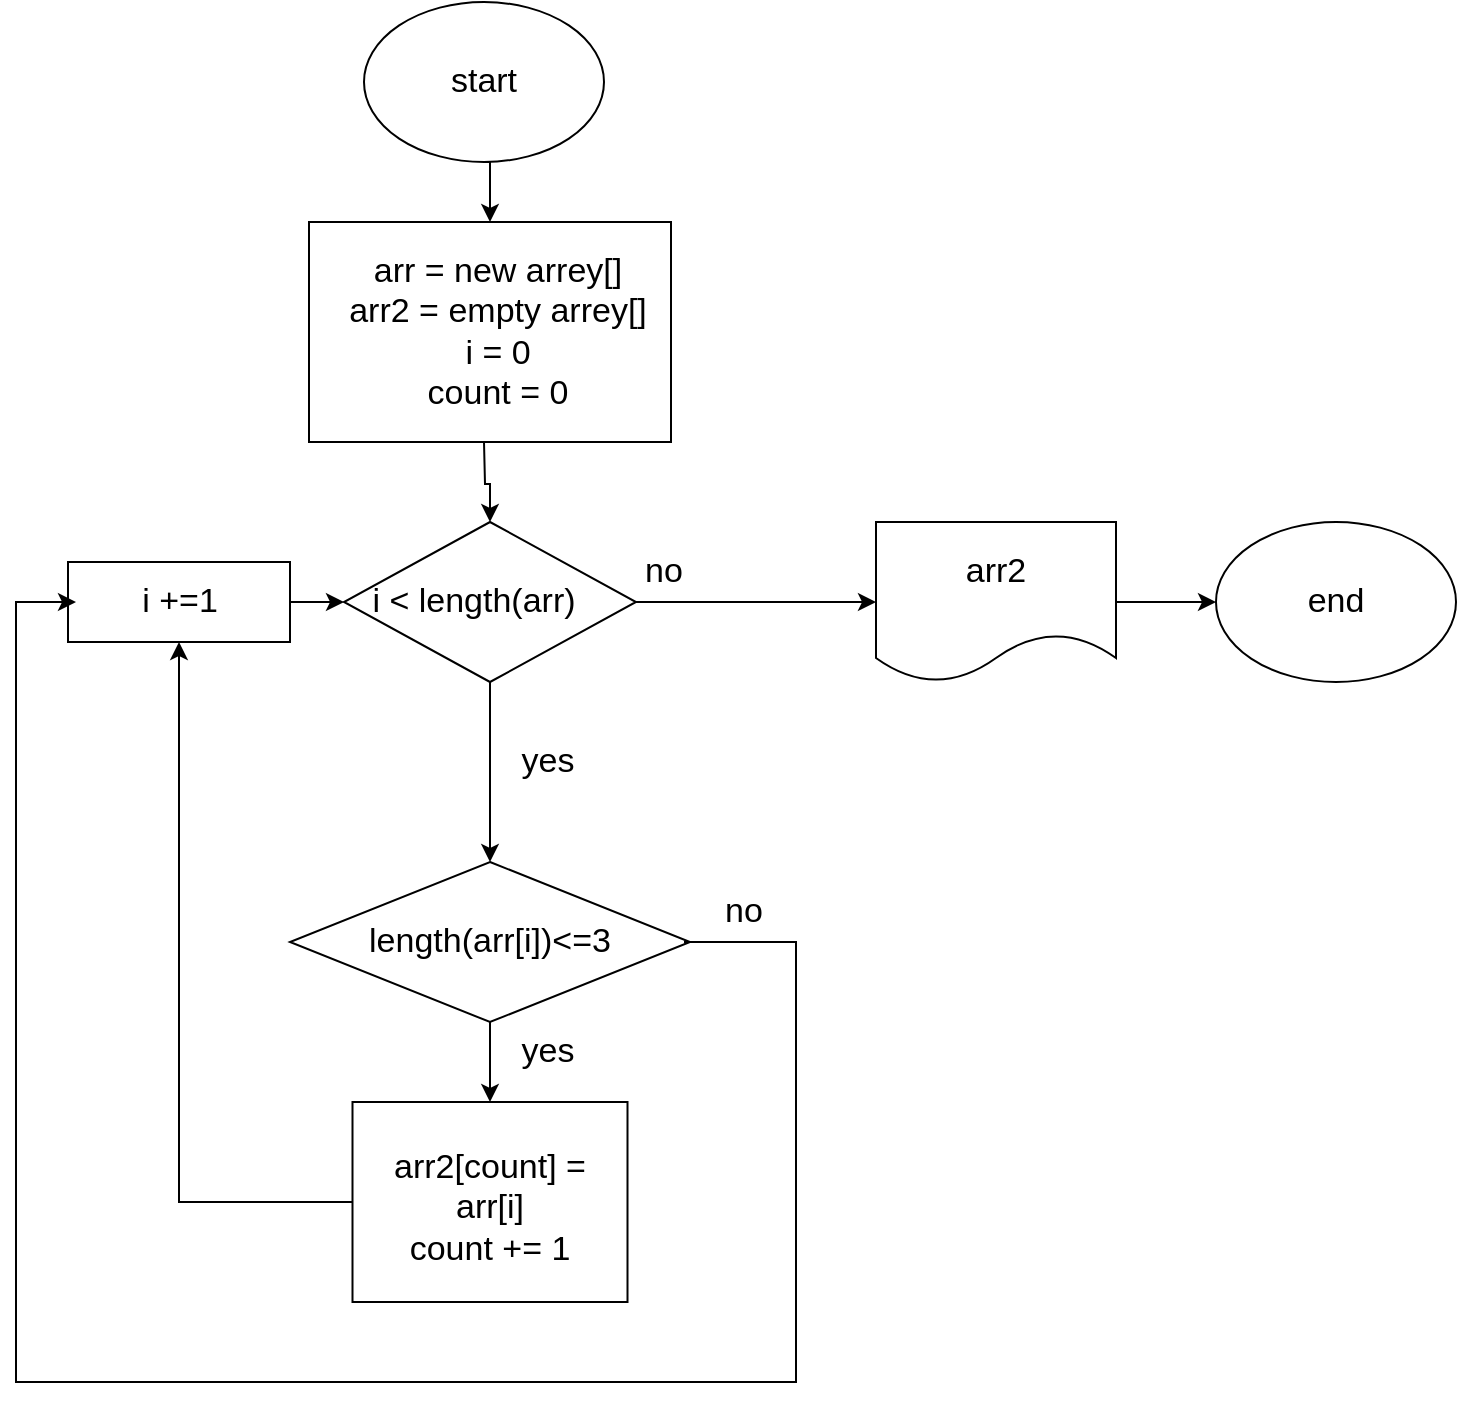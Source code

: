 <mxfile version="20.0.1" type="device"><diagram id="MmW9Iy-F0xTmPHoFeSpM" name="Page-1"><mxGraphModel dx="1422" dy="914" grid="1" gridSize="10" guides="1" tooltips="1" connect="1" arrows="1" fold="1" page="1" pageScale="1" pageWidth="827" pageHeight="1169" math="0" shadow="0"><root><mxCell id="0"/><mxCell id="1" parent="0"/><mxCell id="-zjAnc3kuDc8J5XfGZkn-8" style="edgeStyle=orthogonalEdgeStyle;rounded=0;orthogonalLoop=1;jettySize=auto;html=1;exitX=0.5;exitY=1;exitDx=0;exitDy=0;entryX=0.5;entryY=0;entryDx=0;entryDy=0;fontSize=17;" parent="1" source="-zjAnc3kuDc8J5XfGZkn-1" target="-zjAnc3kuDc8J5XfGZkn-3" edge="1"><mxGeometry relative="1" as="geometry"/></mxCell><mxCell id="-zjAnc3kuDc8J5XfGZkn-1" value="" style="ellipse;whiteSpace=wrap;html=1;" parent="1" vertex="1"><mxGeometry x="224" y="10" width="120" height="80" as="geometry"/></mxCell><mxCell id="-zjAnc3kuDc8J5XfGZkn-2" value="start" style="text;html=1;strokeColor=none;fillColor=none;align=center;verticalAlign=middle;whiteSpace=wrap;rounded=0;fontSize=17;" parent="1" vertex="1"><mxGeometry x="244" y="32.5" width="80" height="35" as="geometry"/></mxCell><mxCell id="-zjAnc3kuDc8J5XfGZkn-3" value="" style="rounded=0;whiteSpace=wrap;html=1;fontSize=17;" parent="1" vertex="1"><mxGeometry x="196.5" y="120" width="181" height="110" as="geometry"/></mxCell><mxCell id="-zjAnc3kuDc8J5XfGZkn-12" style="edgeStyle=orthogonalEdgeStyle;rounded=0;orthogonalLoop=1;jettySize=auto;html=1;entryX=0.5;entryY=0;entryDx=0;entryDy=0;fontSize=17;" parent="1" target="-zjAnc3kuDc8J5XfGZkn-10" edge="1"><mxGeometry relative="1" as="geometry"><mxPoint x="284" y="230" as="sourcePoint"/></mxGeometry></mxCell><mxCell id="-zjAnc3kuDc8J5XfGZkn-4" value="arr = new arrey[]&lt;br&gt;arr2 = empty arrey[]&lt;br&gt;i = 0&lt;br&gt;count = 0" style="text;html=1;strokeColor=none;fillColor=none;align=center;verticalAlign=middle;whiteSpace=wrap;rounded=0;fontSize=17;" parent="1" vertex="1"><mxGeometry x="212" y="130" width="158" height="90" as="geometry"/></mxCell><mxCell id="U7luTEw5q-MW99n6pfIX-2" style="edgeStyle=orthogonalEdgeStyle;rounded=0;orthogonalLoop=1;jettySize=auto;html=1;exitX=0.5;exitY=1;exitDx=0;exitDy=0;entryX=0.5;entryY=0;entryDx=0;entryDy=0;" edge="1" parent="1" source="-zjAnc3kuDc8J5XfGZkn-5" target="-zjAnc3kuDc8J5XfGZkn-21"><mxGeometry relative="1" as="geometry"/></mxCell><mxCell id="-zjAnc3kuDc8J5XfGZkn-5" value="" style="rhombus;whiteSpace=wrap;html=1;fontSize=17;" parent="1" vertex="1"><mxGeometry x="187" y="440" width="200" height="80" as="geometry"/></mxCell><mxCell id="-zjAnc3kuDc8J5XfGZkn-7" value="length(arr[i])&amp;lt;=3" style="text;html=1;strokeColor=none;fillColor=none;align=center;verticalAlign=middle;whiteSpace=wrap;rounded=0;fontSize=17;" parent="1" vertex="1"><mxGeometry x="212" y="460" width="150" height="40" as="geometry"/></mxCell><mxCell id="U7luTEw5q-MW99n6pfIX-4" style="edgeStyle=orthogonalEdgeStyle;rounded=0;orthogonalLoop=1;jettySize=auto;html=1;exitX=0.5;exitY=1;exitDx=0;exitDy=0;entryX=0.5;entryY=0;entryDx=0;entryDy=0;" edge="1" parent="1" source="-zjAnc3kuDc8J5XfGZkn-10" target="-zjAnc3kuDc8J5XfGZkn-5"><mxGeometry relative="1" as="geometry"/></mxCell><mxCell id="-zjAnc3kuDc8J5XfGZkn-10" value="" style="rhombus;whiteSpace=wrap;html=1;fontSize=17;" parent="1" vertex="1"><mxGeometry x="214" y="270" width="146" height="80" as="geometry"/></mxCell><mxCell id="-zjAnc3kuDc8J5XfGZkn-11" value="i &amp;lt; length(arr)" style="text;html=1;strokeColor=none;fillColor=none;align=center;verticalAlign=middle;whiteSpace=wrap;rounded=0;fontSize=17;" parent="1" vertex="1"><mxGeometry x="224" y="295" width="110" height="30" as="geometry"/></mxCell><mxCell id="-zjAnc3kuDc8J5XfGZkn-15" style="edgeStyle=orthogonalEdgeStyle;rounded=0;orthogonalLoop=1;jettySize=auto;html=1;exitX=0.25;exitY=1;exitDx=0;exitDy=0;fontSize=17;" parent="1" source="-zjAnc3kuDc8J5XfGZkn-14" edge="1"><mxGeometry relative="1" as="geometry"><mxPoint x="480" y="310" as="targetPoint"/><Array as="points"><mxPoint x="400" y="310"/><mxPoint x="400" y="310"/></Array></mxGeometry></mxCell><mxCell id="-zjAnc3kuDc8J5XfGZkn-14" value="no" style="text;html=1;strokeColor=none;fillColor=none;align=center;verticalAlign=middle;whiteSpace=wrap;rounded=0;fontSize=17;" parent="1" vertex="1"><mxGeometry x="344" y="280" width="60" height="30" as="geometry"/></mxCell><mxCell id="U7luTEw5q-MW99n6pfIX-5" style="edgeStyle=orthogonalEdgeStyle;rounded=0;orthogonalLoop=1;jettySize=auto;html=1;exitX=1;exitY=0.5;exitDx=0;exitDy=0;entryX=0;entryY=0.5;entryDx=0;entryDy=0;" edge="1" parent="1" source="-zjAnc3kuDc8J5XfGZkn-16" target="-zjAnc3kuDc8J5XfGZkn-10"><mxGeometry relative="1" as="geometry"/></mxCell><mxCell id="-zjAnc3kuDc8J5XfGZkn-16" value="" style="rounded=0;whiteSpace=wrap;html=1;fontSize=17;" parent="1" vertex="1"><mxGeometry x="76" y="290" width="111" height="40" as="geometry"/></mxCell><mxCell id="-zjAnc3kuDc8J5XfGZkn-17" value="i +=1" style="text;html=1;strokeColor=none;fillColor=none;align=center;verticalAlign=middle;whiteSpace=wrap;rounded=0;fontSize=17;" parent="1" vertex="1"><mxGeometry x="101.5" y="295" width="60" height="30" as="geometry"/></mxCell><mxCell id="-zjAnc3kuDc8J5XfGZkn-20" value="yes" style="text;html=1;strokeColor=none;fillColor=none;align=center;verticalAlign=middle;whiteSpace=wrap;rounded=0;fontSize=17;" parent="1" vertex="1"><mxGeometry x="285.75" y="375" width="60" height="30" as="geometry"/></mxCell><mxCell id="U7luTEw5q-MW99n6pfIX-3" style="edgeStyle=orthogonalEdgeStyle;rounded=0;orthogonalLoop=1;jettySize=auto;html=1;exitX=0;exitY=0.5;exitDx=0;exitDy=0;entryX=0.5;entryY=1;entryDx=0;entryDy=0;" edge="1" parent="1" source="-zjAnc3kuDc8J5XfGZkn-21" target="-zjAnc3kuDc8J5XfGZkn-16"><mxGeometry relative="1" as="geometry"><mxPoint x="160" y="430" as="targetPoint"/></mxGeometry></mxCell><mxCell id="-zjAnc3kuDc8J5XfGZkn-21" value="" style="rounded=0;whiteSpace=wrap;html=1;fontSize=17;" parent="1" vertex="1"><mxGeometry x="218.25" y="560" width="137.5" height="100" as="geometry"/></mxCell><mxCell id="-zjAnc3kuDc8J5XfGZkn-22" value="arr2[count] = arr[i]&lt;br&gt;count += 1" style="text;html=1;strokeColor=none;fillColor=none;align=center;verticalAlign=middle;whiteSpace=wrap;rounded=0;fontSize=17;" parent="1" vertex="1"><mxGeometry x="228.25" y="570" width="117.5" height="85" as="geometry"/></mxCell><mxCell id="-zjAnc3kuDc8J5XfGZkn-24" value="yes" style="text;html=1;strokeColor=none;fillColor=none;align=center;verticalAlign=middle;whiteSpace=wrap;rounded=0;fontSize=17;" parent="1" vertex="1"><mxGeometry x="285.75" y="520" width="60" height="30" as="geometry"/></mxCell><mxCell id="-zjAnc3kuDc8J5XfGZkn-26" style="edgeStyle=orthogonalEdgeStyle;rounded=0;orthogonalLoop=1;jettySize=auto;html=1;exitX=0;exitY=1;exitDx=0;exitDy=0;fontSize=17;" parent="1" source="-zjAnc3kuDc8J5XfGZkn-25" edge="1"><mxGeometry relative="1" as="geometry"><Array as="points"><mxPoint x="440" y="480"/><mxPoint x="440" y="700"/><mxPoint x="50" y="700"/><mxPoint x="50" y="310"/></Array><mxPoint x="80" y="310" as="targetPoint"/></mxGeometry></mxCell><mxCell id="-zjAnc3kuDc8J5XfGZkn-25" value="no" style="text;html=1;strokeColor=none;fillColor=none;align=center;verticalAlign=middle;whiteSpace=wrap;rounded=0;fontSize=17;" parent="1" vertex="1"><mxGeometry x="384" y="450" width="60" height="30" as="geometry"/></mxCell><mxCell id="-zjAnc3kuDc8J5XfGZkn-32" style="edgeStyle=orthogonalEdgeStyle;rounded=0;orthogonalLoop=1;jettySize=auto;html=1;exitX=1;exitY=0.5;exitDx=0;exitDy=0;entryX=0;entryY=0.5;entryDx=0;entryDy=0;fontSize=17;" parent="1" source="-zjAnc3kuDc8J5XfGZkn-28" target="-zjAnc3kuDc8J5XfGZkn-30" edge="1"><mxGeometry relative="1" as="geometry"/></mxCell><mxCell id="-zjAnc3kuDc8J5XfGZkn-28" value="" style="shape=document;whiteSpace=wrap;html=1;boundedLbl=1;fontSize=17;" parent="1" vertex="1"><mxGeometry x="480" y="270" width="120" height="80" as="geometry"/></mxCell><mxCell id="-zjAnc3kuDc8J5XfGZkn-29" value="arr2" style="text;html=1;strokeColor=none;fillColor=none;align=center;verticalAlign=middle;whiteSpace=wrap;rounded=0;fontSize=17;" parent="1" vertex="1"><mxGeometry x="490" y="280" width="100" height="30" as="geometry"/></mxCell><mxCell id="-zjAnc3kuDc8J5XfGZkn-30" value="" style="ellipse;whiteSpace=wrap;html=1;fontSize=17;" parent="1" vertex="1"><mxGeometry x="650" y="270" width="120" height="80" as="geometry"/></mxCell><mxCell id="-zjAnc3kuDc8J5XfGZkn-31" value="end" style="text;html=1;strokeColor=none;fillColor=none;align=center;verticalAlign=middle;whiteSpace=wrap;rounded=0;fontSize=17;" parent="1" vertex="1"><mxGeometry x="680" y="295" width="60" height="30" as="geometry"/></mxCell></root></mxGraphModel></diagram></mxfile>